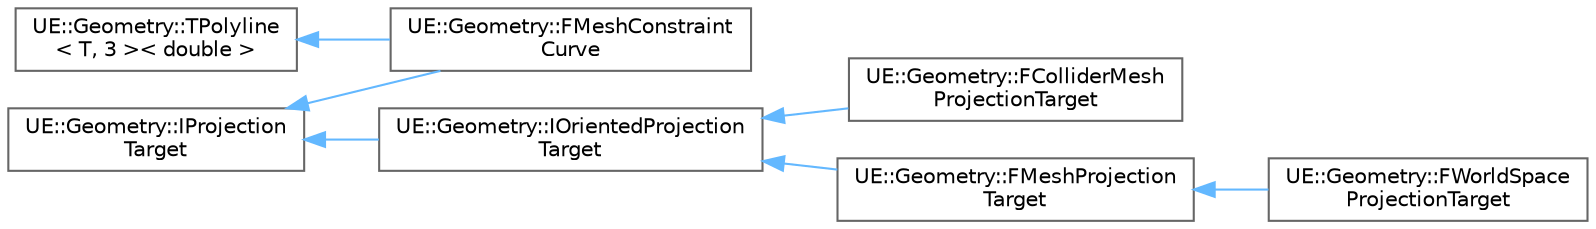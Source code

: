 digraph "Graphical Class Hierarchy"
{
 // INTERACTIVE_SVG=YES
 // LATEX_PDF_SIZE
  bgcolor="transparent";
  edge [fontname=Helvetica,fontsize=10,labelfontname=Helvetica,labelfontsize=10];
  node [fontname=Helvetica,fontsize=10,shape=box,height=0.2,width=0.4];
  rankdir="LR";
  Node0 [id="Node000000",label="UE::Geometry::IProjection\lTarget",height=0.2,width=0.4,color="grey40", fillcolor="white", style="filled",URL="$d0/d7b/classUE_1_1Geometry_1_1IProjectionTarget.html",tooltip="IProjectionTarget is an object that supports projecting a 3D point onto it."];
  Node0 -> Node1 [id="edge9249_Node000000_Node000001",dir="back",color="steelblue1",style="solid",tooltip=" "];
  Node1 [id="Node000001",label="UE::Geometry::FMeshConstraint\lCurve",height=0.2,width=0.4,color="grey40", fillcolor="white", style="filled",URL="$d1/d71/classUE_1_1Geometry_1_1FMeshConstraintCurve.html",tooltip=" "];
  Node0 -> Node3 [id="edge9250_Node000000_Node000003",dir="back",color="steelblue1",style="solid",tooltip=" "];
  Node3 [id="Node000003",label="UE::Geometry::IOrientedProjection\lTarget",height=0.2,width=0.4,color="grey40", fillcolor="white", style="filled",URL="$d6/def/classUE_1_1Geometry_1_1IOrientedProjectionTarget.html",tooltip="IOrientedProjectionTarget is a projection target that can return a normal in addition to the projecte..."];
  Node3 -> Node4 [id="edge9251_Node000003_Node000004",dir="back",color="steelblue1",style="solid",tooltip=" "];
  Node4 [id="Node000004",label="UE::Geometry::FColliderMesh\lProjectionTarget",height=0.2,width=0.4,color="grey40", fillcolor="white", style="filled",URL="$d7/d9d/classUE_1_1Geometry_1_1FColliderMeshProjectionTarget.html",tooltip="Projection target API wrapper for an FColliderMesh."];
  Node3 -> Node5 [id="edge9252_Node000003_Node000005",dir="back",color="steelblue1",style="solid",tooltip=" "];
  Node5 [id="Node000005",label="UE::Geometry::FMeshProjection\lTarget",height=0.2,width=0.4,color="grey40", fillcolor="white", style="filled",URL="$d6/d59/classUE_1_1Geometry_1_1FMeshProjectionTarget.html",tooltip="FMeshProjectionTarget provides an IProjectionTarget interface to a FDynamicMesh + FDynamicMeshAABBTre..."];
  Node5 -> Node6 [id="edge9253_Node000005_Node000006",dir="back",color="steelblue1",style="solid",tooltip=" "];
  Node6 [id="Node000006",label="UE::Geometry::FWorldSpace\lProjectionTarget",height=0.2,width=0.4,color="grey40", fillcolor="white", style="filled",URL="$d7/d24/classUE_1_1Geometry_1_1FWorldSpaceProjectionTarget.html",tooltip=" "];
  Node2 [id="Node000002",label="UE::Geometry::TPolyline\l\< T, 3 \>\< double \>",height=0.2,width=0.4,color="grey40", fillcolor="white", style="filled",URL="$d3/d44/classUE_1_1Geometry_1_1TPolyline.html",tooltip=" "];
  Node2 -> Node1 [id="edge9254_Node000002_Node000001",dir="back",color="steelblue1",style="solid",tooltip=" "];
}
